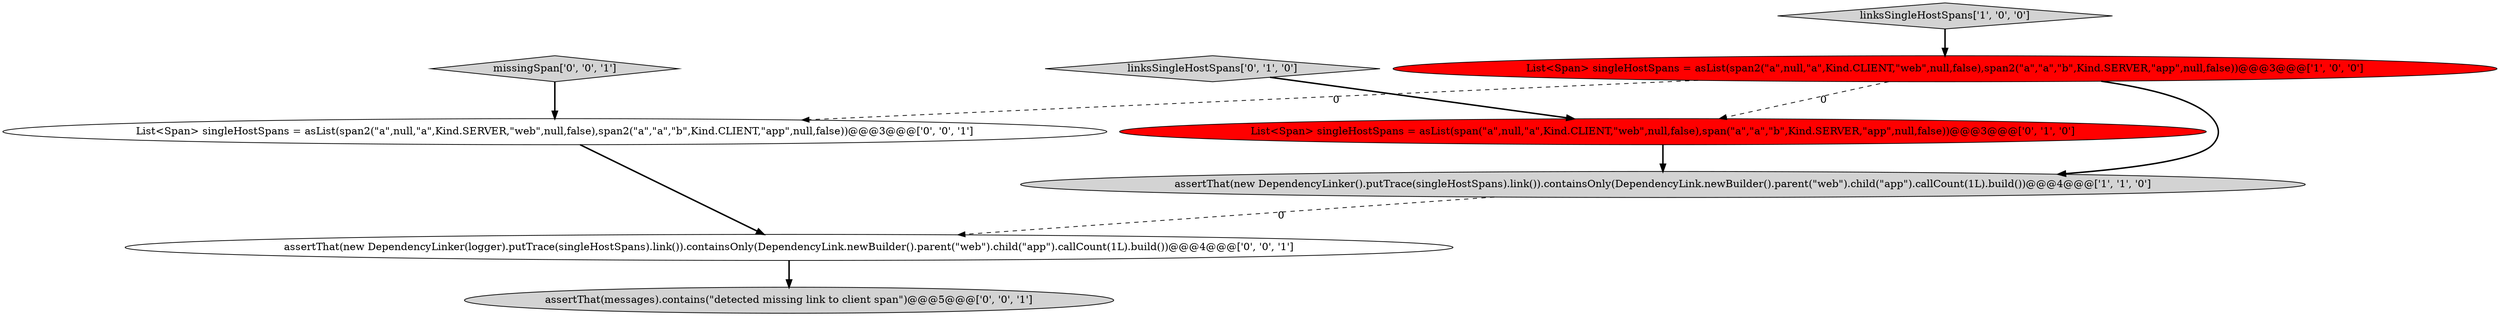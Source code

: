 digraph {
5 [style = filled, label = "assertThat(new DependencyLinker(logger).putTrace(singleHostSpans).link()).containsOnly(DependencyLink.newBuilder().parent(\"web\").child(\"app\").callCount(1L).build())@@@4@@@['0', '0', '1']", fillcolor = white, shape = ellipse image = "AAA0AAABBB3BBB"];
6 [style = filled, label = "missingSpan['0', '0', '1']", fillcolor = lightgray, shape = diamond image = "AAA0AAABBB3BBB"];
8 [style = filled, label = "List<Span> singleHostSpans = asList(span2(\"a\",null,\"a\",Kind.SERVER,\"web\",null,false),span2(\"a\",\"a\",\"b\",Kind.CLIENT,\"app\",null,false))@@@3@@@['0', '0', '1']", fillcolor = white, shape = ellipse image = "AAA0AAABBB3BBB"];
0 [style = filled, label = "linksSingleHostSpans['1', '0', '0']", fillcolor = lightgray, shape = diamond image = "AAA0AAABBB1BBB"];
3 [style = filled, label = "List<Span> singleHostSpans = asList(span(\"a\",null,\"a\",Kind.CLIENT,\"web\",null,false),span(\"a\",\"a\",\"b\",Kind.SERVER,\"app\",null,false))@@@3@@@['0', '1', '0']", fillcolor = red, shape = ellipse image = "AAA1AAABBB2BBB"];
7 [style = filled, label = "assertThat(messages).contains(\"detected missing link to client span\")@@@5@@@['0', '0', '1']", fillcolor = lightgray, shape = ellipse image = "AAA0AAABBB3BBB"];
2 [style = filled, label = "assertThat(new DependencyLinker().putTrace(singleHostSpans).link()).containsOnly(DependencyLink.newBuilder().parent(\"web\").child(\"app\").callCount(1L).build())@@@4@@@['1', '1', '0']", fillcolor = lightgray, shape = ellipse image = "AAA0AAABBB1BBB"];
4 [style = filled, label = "linksSingleHostSpans['0', '1', '0']", fillcolor = lightgray, shape = diamond image = "AAA0AAABBB2BBB"];
1 [style = filled, label = "List<Span> singleHostSpans = asList(span2(\"a\",null,\"a\",Kind.CLIENT,\"web\",null,false),span2(\"a\",\"a\",\"b\",Kind.SERVER,\"app\",null,false))@@@3@@@['1', '0', '0']", fillcolor = red, shape = ellipse image = "AAA1AAABBB1BBB"];
5->7 [style = bold, label=""];
4->3 [style = bold, label=""];
1->8 [style = dashed, label="0"];
2->5 [style = dashed, label="0"];
1->2 [style = bold, label=""];
1->3 [style = dashed, label="0"];
8->5 [style = bold, label=""];
3->2 [style = bold, label=""];
0->1 [style = bold, label=""];
6->8 [style = bold, label=""];
}

